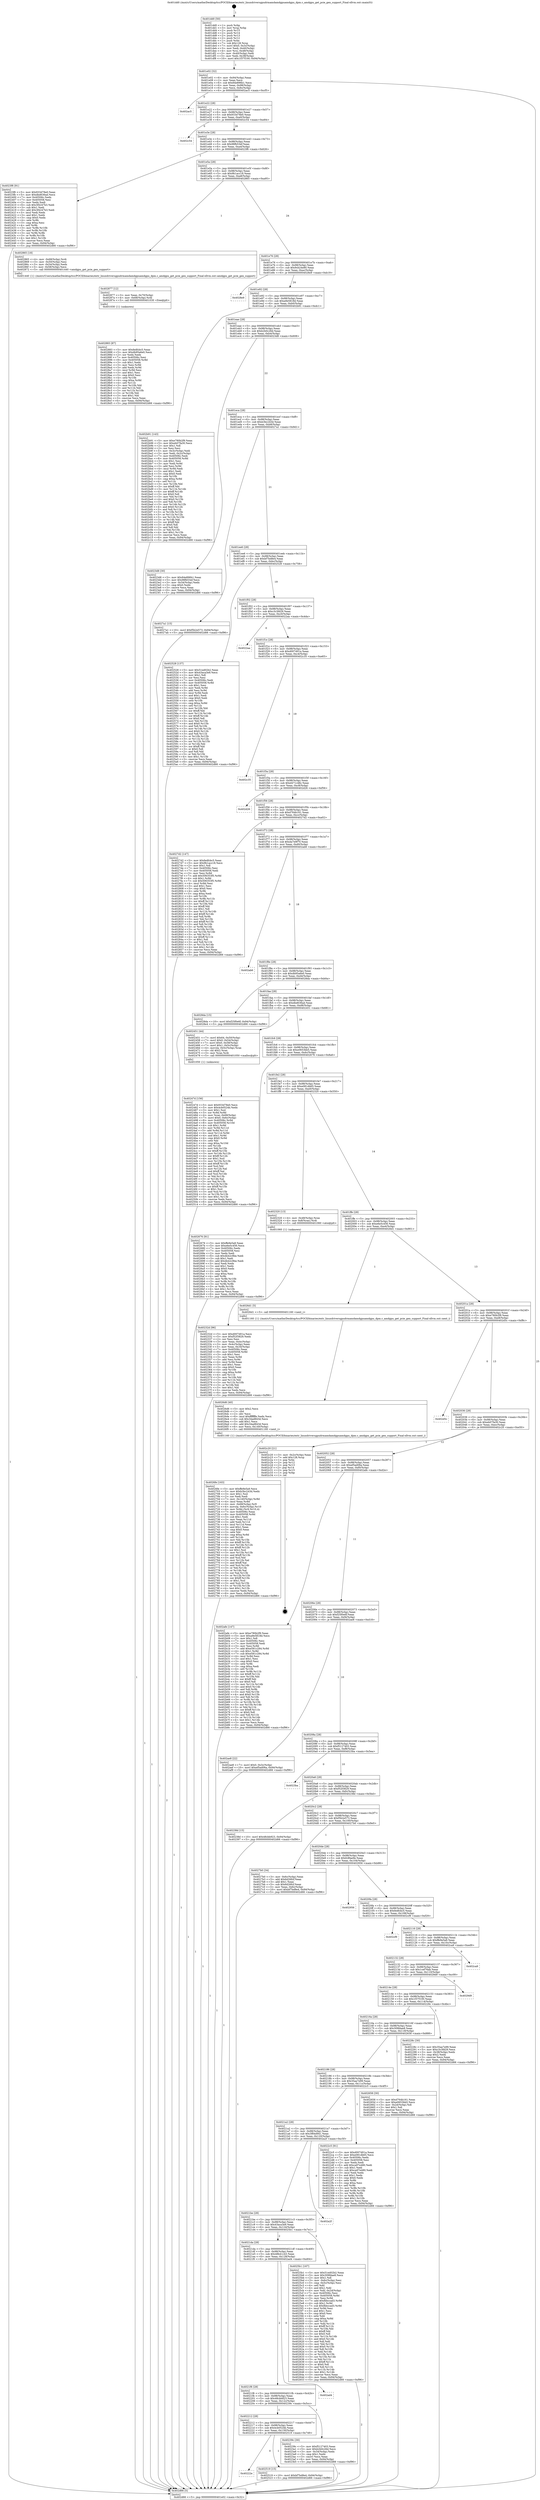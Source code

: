 digraph "0x401dd0" {
  label = "0x401dd0 (/mnt/c/Users/mathe/Desktop/tcc/POCII/binaries/extr_linuxdriversgpudrmamdamdgpuamdgpu_dpm.c_amdgpu_get_pcie_gen_support_Final-ollvm.out::main(0))"
  labelloc = "t"
  node[shape=record]

  Entry [label="",width=0.3,height=0.3,shape=circle,fillcolor=black,style=filled]
  "0x401e02" [label="{
     0x401e02 [32]\l
     | [instrs]\l
     &nbsp;&nbsp;0x401e02 \<+6\>: mov -0x94(%rbp),%eax\l
     &nbsp;&nbsp;0x401e08 \<+2\>: mov %eax,%ecx\l
     &nbsp;&nbsp;0x401e0a \<+6\>: sub $0x84e896b1,%ecx\l
     &nbsp;&nbsp;0x401e10 \<+6\>: mov %eax,-0x98(%rbp)\l
     &nbsp;&nbsp;0x401e16 \<+6\>: mov %ecx,-0x9c(%rbp)\l
     &nbsp;&nbsp;0x401e1c \<+6\>: je 0000000000402ac5 \<main+0xcf5\>\l
  }"]
  "0x402ac5" [label="{
     0x402ac5\l
  }", style=dashed]
  "0x401e22" [label="{
     0x401e22 [28]\l
     | [instrs]\l
     &nbsp;&nbsp;0x401e22 \<+5\>: jmp 0000000000401e27 \<main+0x57\>\l
     &nbsp;&nbsp;0x401e27 \<+6\>: mov -0x98(%rbp),%eax\l
     &nbsp;&nbsp;0x401e2d \<+5\>: sub $0x933d78e0,%eax\l
     &nbsp;&nbsp;0x401e32 \<+6\>: mov %eax,-0xa0(%rbp)\l
     &nbsp;&nbsp;0x401e38 \<+6\>: je 0000000000402c54 \<main+0xe84\>\l
  }"]
  Exit [label="",width=0.3,height=0.3,shape=circle,fillcolor=black,style=filled,peripheries=2]
  "0x402c54" [label="{
     0x402c54\l
  }", style=dashed]
  "0x401e3e" [label="{
     0x401e3e [28]\l
     | [instrs]\l
     &nbsp;&nbsp;0x401e3e \<+5\>: jmp 0000000000401e43 \<main+0x73\>\l
     &nbsp;&nbsp;0x401e43 \<+6\>: mov -0x98(%rbp),%eax\l
     &nbsp;&nbsp;0x401e49 \<+5\>: sub $0x98fb53ef,%eax\l
     &nbsp;&nbsp;0x401e4e \<+6\>: mov %eax,-0xa4(%rbp)\l
     &nbsp;&nbsp;0x401e54 \<+6\>: je 00000000004023f6 \<main+0x626\>\l
  }"]
  "0x402883" [label="{
     0x402883 [87]\l
     | [instrs]\l
     &nbsp;&nbsp;0x402883 \<+5\>: mov $0xfedfcbc5,%eax\l
     &nbsp;&nbsp;0x402888 \<+5\>: mov $0xdb95a6e0,%ecx\l
     &nbsp;&nbsp;0x40288d \<+2\>: xor %edx,%edx\l
     &nbsp;&nbsp;0x40288f \<+7\>: mov 0x40506c,%esi\l
     &nbsp;&nbsp;0x402896 \<+8\>: mov 0x405058,%r8d\l
     &nbsp;&nbsp;0x40289e \<+3\>: sub $0x1,%edx\l
     &nbsp;&nbsp;0x4028a1 \<+3\>: mov %esi,%r9d\l
     &nbsp;&nbsp;0x4028a4 \<+3\>: add %edx,%r9d\l
     &nbsp;&nbsp;0x4028a7 \<+4\>: imul %r9d,%esi\l
     &nbsp;&nbsp;0x4028ab \<+3\>: and $0x1,%esi\l
     &nbsp;&nbsp;0x4028ae \<+3\>: cmp $0x0,%esi\l
     &nbsp;&nbsp;0x4028b1 \<+4\>: sete %r10b\l
     &nbsp;&nbsp;0x4028b5 \<+4\>: cmp $0xa,%r8d\l
     &nbsp;&nbsp;0x4028b9 \<+4\>: setl %r11b\l
     &nbsp;&nbsp;0x4028bd \<+3\>: mov %r10b,%bl\l
     &nbsp;&nbsp;0x4028c0 \<+3\>: and %r11b,%bl\l
     &nbsp;&nbsp;0x4028c3 \<+3\>: xor %r11b,%r10b\l
     &nbsp;&nbsp;0x4028c6 \<+3\>: or %r10b,%bl\l
     &nbsp;&nbsp;0x4028c9 \<+3\>: test $0x1,%bl\l
     &nbsp;&nbsp;0x4028cc \<+3\>: cmovne %ecx,%eax\l
     &nbsp;&nbsp;0x4028cf \<+6\>: mov %eax,-0x94(%rbp)\l
     &nbsp;&nbsp;0x4028d5 \<+5\>: jmp 0000000000402d66 \<main+0xf96\>\l
  }"]
  "0x4023f6" [label="{
     0x4023f6 [91]\l
     | [instrs]\l
     &nbsp;&nbsp;0x4023f6 \<+5\>: mov $0x933d78e0,%eax\l
     &nbsp;&nbsp;0x4023fb \<+5\>: mov $0xdbd636ad,%ecx\l
     &nbsp;&nbsp;0x402400 \<+7\>: mov 0x40506c,%edx\l
     &nbsp;&nbsp;0x402407 \<+7\>: mov 0x405058,%esi\l
     &nbsp;&nbsp;0x40240e \<+2\>: mov %edx,%edi\l
     &nbsp;&nbsp;0x402410 \<+6\>: sub $0x3f4247b3,%edi\l
     &nbsp;&nbsp;0x402416 \<+3\>: sub $0x1,%edi\l
     &nbsp;&nbsp;0x402419 \<+6\>: add $0x3f4247b3,%edi\l
     &nbsp;&nbsp;0x40241f \<+3\>: imul %edi,%edx\l
     &nbsp;&nbsp;0x402422 \<+3\>: and $0x1,%edx\l
     &nbsp;&nbsp;0x402425 \<+3\>: cmp $0x0,%edx\l
     &nbsp;&nbsp;0x402428 \<+4\>: sete %r8b\l
     &nbsp;&nbsp;0x40242c \<+3\>: cmp $0xa,%esi\l
     &nbsp;&nbsp;0x40242f \<+4\>: setl %r9b\l
     &nbsp;&nbsp;0x402433 \<+3\>: mov %r8b,%r10b\l
     &nbsp;&nbsp;0x402436 \<+3\>: and %r9b,%r10b\l
     &nbsp;&nbsp;0x402439 \<+3\>: xor %r9b,%r8b\l
     &nbsp;&nbsp;0x40243c \<+3\>: or %r8b,%r10b\l
     &nbsp;&nbsp;0x40243f \<+4\>: test $0x1,%r10b\l
     &nbsp;&nbsp;0x402443 \<+3\>: cmovne %ecx,%eax\l
     &nbsp;&nbsp;0x402446 \<+6\>: mov %eax,-0x94(%rbp)\l
     &nbsp;&nbsp;0x40244c \<+5\>: jmp 0000000000402d66 \<main+0xf96\>\l
  }"]
  "0x401e5a" [label="{
     0x401e5a [28]\l
     | [instrs]\l
     &nbsp;&nbsp;0x401e5a \<+5\>: jmp 0000000000401e5f \<main+0x8f\>\l
     &nbsp;&nbsp;0x401e5f \<+6\>: mov -0x98(%rbp),%eax\l
     &nbsp;&nbsp;0x401e65 \<+5\>: sub $0x9b1acc18,%eax\l
     &nbsp;&nbsp;0x401e6a \<+6\>: mov %eax,-0xa8(%rbp)\l
     &nbsp;&nbsp;0x401e70 \<+6\>: je 0000000000402865 \<main+0xa95\>\l
  }"]
  "0x402877" [label="{
     0x402877 [12]\l
     | [instrs]\l
     &nbsp;&nbsp;0x402877 \<+3\>: mov %eax,-0x70(%rbp)\l
     &nbsp;&nbsp;0x40287a \<+4\>: mov -0x68(%rbp),%rdi\l
     &nbsp;&nbsp;0x40287e \<+5\>: call 0000000000401030 \<free@plt\>\l
     | [calls]\l
     &nbsp;&nbsp;0x401030 \{1\} (unknown)\l
  }"]
  "0x402865" [label="{
     0x402865 [18]\l
     | [instrs]\l
     &nbsp;&nbsp;0x402865 \<+4\>: mov -0x68(%rbp),%rdi\l
     &nbsp;&nbsp;0x402869 \<+3\>: mov -0x50(%rbp),%esi\l
     &nbsp;&nbsp;0x40286c \<+3\>: mov -0x54(%rbp),%edx\l
     &nbsp;&nbsp;0x40286f \<+3\>: mov -0x58(%rbp),%ecx\l
     &nbsp;&nbsp;0x402872 \<+5\>: call 0000000000401440 \<amdgpu_get_pcie_gen_support\>\l
     | [calls]\l
     &nbsp;&nbsp;0x401440 \{1\} (/mnt/c/Users/mathe/Desktop/tcc/POCII/binaries/extr_linuxdriversgpudrmamdamdgpuamdgpu_dpm.c_amdgpu_get_pcie_gen_support_Final-ollvm.out::amdgpu_get_pcie_gen_support)\l
  }"]
  "0x401e76" [label="{
     0x401e76 [28]\l
     | [instrs]\l
     &nbsp;&nbsp;0x401e76 \<+5\>: jmp 0000000000401e7b \<main+0xab\>\l
     &nbsp;&nbsp;0x401e7b \<+6\>: mov -0x98(%rbp),%eax\l
     &nbsp;&nbsp;0x401e81 \<+5\>: sub $0x9cb24e80,%eax\l
     &nbsp;&nbsp;0x401e86 \<+6\>: mov %eax,-0xac(%rbp)\l
     &nbsp;&nbsp;0x401e8c \<+6\>: je 00000000004028e9 \<main+0xb19\>\l
  }"]
  "0x4026fe" [label="{
     0x4026fe [163]\l
     | [instrs]\l
     &nbsp;&nbsp;0x4026fe \<+5\>: mov $0xffe9e5a9,%ecx\l
     &nbsp;&nbsp;0x402703 \<+5\>: mov $0xb3bc243d,%edx\l
     &nbsp;&nbsp;0x402708 \<+3\>: mov $0x1,%sil\l
     &nbsp;&nbsp;0x40270b \<+2\>: xor %edi,%edi\l
     &nbsp;&nbsp;0x40270d \<+7\>: mov -0x140(%rbp),%r8d\l
     &nbsp;&nbsp;0x402714 \<+4\>: imul %eax,%r8d\l
     &nbsp;&nbsp;0x402718 \<+4\>: mov -0x68(%rbp),%r9\l
     &nbsp;&nbsp;0x40271c \<+4\>: movslq -0x6c(%rbp),%r10\l
     &nbsp;&nbsp;0x402720 \<+4\>: mov %r8d,(%r9,%r10,4)\l
     &nbsp;&nbsp;0x402724 \<+7\>: mov 0x40506c,%eax\l
     &nbsp;&nbsp;0x40272b \<+8\>: mov 0x405058,%r8d\l
     &nbsp;&nbsp;0x402733 \<+3\>: sub $0x1,%edi\l
     &nbsp;&nbsp;0x402736 \<+3\>: mov %eax,%r11d\l
     &nbsp;&nbsp;0x402739 \<+3\>: add %edi,%r11d\l
     &nbsp;&nbsp;0x40273c \<+4\>: imul %r11d,%eax\l
     &nbsp;&nbsp;0x402740 \<+3\>: and $0x1,%eax\l
     &nbsp;&nbsp;0x402743 \<+3\>: cmp $0x0,%eax\l
     &nbsp;&nbsp;0x402746 \<+3\>: sete %bl\l
     &nbsp;&nbsp;0x402749 \<+4\>: cmp $0xa,%r8d\l
     &nbsp;&nbsp;0x40274d \<+4\>: setl %r14b\l
     &nbsp;&nbsp;0x402751 \<+3\>: mov %bl,%r15b\l
     &nbsp;&nbsp;0x402754 \<+4\>: xor $0xff,%r15b\l
     &nbsp;&nbsp;0x402758 \<+3\>: mov %r14b,%r12b\l
     &nbsp;&nbsp;0x40275b \<+4\>: xor $0xff,%r12b\l
     &nbsp;&nbsp;0x40275f \<+4\>: xor $0x1,%sil\l
     &nbsp;&nbsp;0x402763 \<+3\>: mov %r15b,%r13b\l
     &nbsp;&nbsp;0x402766 \<+4\>: and $0xff,%r13b\l
     &nbsp;&nbsp;0x40276a \<+3\>: and %sil,%bl\l
     &nbsp;&nbsp;0x40276d \<+3\>: mov %r12b,%al\l
     &nbsp;&nbsp;0x402770 \<+2\>: and $0xff,%al\l
     &nbsp;&nbsp;0x402772 \<+3\>: and %sil,%r14b\l
     &nbsp;&nbsp;0x402775 \<+3\>: or %bl,%r13b\l
     &nbsp;&nbsp;0x402778 \<+3\>: or %r14b,%al\l
     &nbsp;&nbsp;0x40277b \<+3\>: xor %al,%r13b\l
     &nbsp;&nbsp;0x40277e \<+3\>: or %r12b,%r15b\l
     &nbsp;&nbsp;0x402781 \<+4\>: xor $0xff,%r15b\l
     &nbsp;&nbsp;0x402785 \<+4\>: or $0x1,%sil\l
     &nbsp;&nbsp;0x402789 \<+3\>: and %sil,%r15b\l
     &nbsp;&nbsp;0x40278c \<+3\>: or %r15b,%r13b\l
     &nbsp;&nbsp;0x40278f \<+4\>: test $0x1,%r13b\l
     &nbsp;&nbsp;0x402793 \<+3\>: cmovne %edx,%ecx\l
     &nbsp;&nbsp;0x402796 \<+6\>: mov %ecx,-0x94(%rbp)\l
     &nbsp;&nbsp;0x40279c \<+5\>: jmp 0000000000402d66 \<main+0xf96\>\l
  }"]
  "0x4028e9" [label="{
     0x4028e9\l
  }", style=dashed]
  "0x401e92" [label="{
     0x401e92 [28]\l
     | [instrs]\l
     &nbsp;&nbsp;0x401e92 \<+5\>: jmp 0000000000401e97 \<main+0xc7\>\l
     &nbsp;&nbsp;0x401e97 \<+6\>: mov -0x98(%rbp),%eax\l
     &nbsp;&nbsp;0x401e9d \<+5\>: sub $0xa9e5818d,%eax\l
     &nbsp;&nbsp;0x401ea2 \<+6\>: mov %eax,-0xb0(%rbp)\l
     &nbsp;&nbsp;0x401ea8 \<+6\>: je 0000000000402b91 \<main+0xdc1\>\l
  }"]
  "0x4026d6" [label="{
     0x4026d6 [40]\l
     | [instrs]\l
     &nbsp;&nbsp;0x4026d6 \<+5\>: mov $0x2,%ecx\l
     &nbsp;&nbsp;0x4026db \<+1\>: cltd\l
     &nbsp;&nbsp;0x4026dc \<+2\>: idiv %ecx\l
     &nbsp;&nbsp;0x4026de \<+6\>: imul $0xfffffffe,%edx,%ecx\l
     &nbsp;&nbsp;0x4026e4 \<+6\>: sub $0x34ad843d,%ecx\l
     &nbsp;&nbsp;0x4026ea \<+3\>: add $0x1,%ecx\l
     &nbsp;&nbsp;0x4026ed \<+6\>: add $0x34ad843d,%ecx\l
     &nbsp;&nbsp;0x4026f3 \<+6\>: mov %ecx,-0x140(%rbp)\l
     &nbsp;&nbsp;0x4026f9 \<+5\>: call 0000000000401160 \<next_i\>\l
     | [calls]\l
     &nbsp;&nbsp;0x401160 \{1\} (/mnt/c/Users/mathe/Desktop/tcc/POCII/binaries/extr_linuxdriversgpudrmamdamdgpuamdgpu_dpm.c_amdgpu_get_pcie_gen_support_Final-ollvm.out::next_i)\l
  }"]
  "0x402b91" [label="{
     0x402b91 [143]\l
     | [instrs]\l
     &nbsp;&nbsp;0x402b91 \<+5\>: mov $0xe780b2f9,%eax\l
     &nbsp;&nbsp;0x402b96 \<+5\>: mov $0xeb07fa30,%ecx\l
     &nbsp;&nbsp;0x402b9b \<+2\>: mov $0x1,%dl\l
     &nbsp;&nbsp;0x402b9d \<+2\>: xor %esi,%esi\l
     &nbsp;&nbsp;0x402b9f \<+3\>: mov -0x3c(%rbp),%edi\l
     &nbsp;&nbsp;0x402ba2 \<+3\>: mov %edi,-0x2c(%rbp)\l
     &nbsp;&nbsp;0x402ba5 \<+7\>: mov 0x40506c,%edi\l
     &nbsp;&nbsp;0x402bac \<+8\>: mov 0x405058,%r8d\l
     &nbsp;&nbsp;0x402bb4 \<+3\>: sub $0x1,%esi\l
     &nbsp;&nbsp;0x402bb7 \<+3\>: mov %edi,%r9d\l
     &nbsp;&nbsp;0x402bba \<+3\>: add %esi,%r9d\l
     &nbsp;&nbsp;0x402bbd \<+4\>: imul %r9d,%edi\l
     &nbsp;&nbsp;0x402bc1 \<+3\>: and $0x1,%edi\l
     &nbsp;&nbsp;0x402bc4 \<+3\>: cmp $0x0,%edi\l
     &nbsp;&nbsp;0x402bc7 \<+4\>: sete %r10b\l
     &nbsp;&nbsp;0x402bcb \<+4\>: cmp $0xa,%r8d\l
     &nbsp;&nbsp;0x402bcf \<+4\>: setl %r11b\l
     &nbsp;&nbsp;0x402bd3 \<+3\>: mov %r10b,%bl\l
     &nbsp;&nbsp;0x402bd6 \<+3\>: xor $0xff,%bl\l
     &nbsp;&nbsp;0x402bd9 \<+3\>: mov %r11b,%r14b\l
     &nbsp;&nbsp;0x402bdc \<+4\>: xor $0xff,%r14b\l
     &nbsp;&nbsp;0x402be0 \<+3\>: xor $0x0,%dl\l
     &nbsp;&nbsp;0x402be3 \<+3\>: mov %bl,%r15b\l
     &nbsp;&nbsp;0x402be6 \<+4\>: and $0x0,%r15b\l
     &nbsp;&nbsp;0x402bea \<+3\>: and %dl,%r10b\l
     &nbsp;&nbsp;0x402bed \<+3\>: mov %r14b,%r12b\l
     &nbsp;&nbsp;0x402bf0 \<+4\>: and $0x0,%r12b\l
     &nbsp;&nbsp;0x402bf4 \<+3\>: and %dl,%r11b\l
     &nbsp;&nbsp;0x402bf7 \<+3\>: or %r10b,%r15b\l
     &nbsp;&nbsp;0x402bfa \<+3\>: or %r11b,%r12b\l
     &nbsp;&nbsp;0x402bfd \<+3\>: xor %r12b,%r15b\l
     &nbsp;&nbsp;0x402c00 \<+3\>: or %r14b,%bl\l
     &nbsp;&nbsp;0x402c03 \<+3\>: xor $0xff,%bl\l
     &nbsp;&nbsp;0x402c06 \<+3\>: or $0x0,%dl\l
     &nbsp;&nbsp;0x402c09 \<+2\>: and %dl,%bl\l
     &nbsp;&nbsp;0x402c0b \<+3\>: or %bl,%r15b\l
     &nbsp;&nbsp;0x402c0e \<+4\>: test $0x1,%r15b\l
     &nbsp;&nbsp;0x402c12 \<+3\>: cmovne %ecx,%eax\l
     &nbsp;&nbsp;0x402c15 \<+6\>: mov %eax,-0x94(%rbp)\l
     &nbsp;&nbsp;0x402c1b \<+5\>: jmp 0000000000402d66 \<main+0xf96\>\l
  }"]
  "0x401eae" [label="{
     0x401eae [28]\l
     | [instrs]\l
     &nbsp;&nbsp;0x401eae \<+5\>: jmp 0000000000401eb3 \<main+0xe3\>\l
     &nbsp;&nbsp;0x401eb3 \<+6\>: mov -0x98(%rbp),%eax\l
     &nbsp;&nbsp;0x401eb9 \<+5\>: sub $0xb2b0c26d,%eax\l
     &nbsp;&nbsp;0x401ebe \<+6\>: mov %eax,-0xb4(%rbp)\l
     &nbsp;&nbsp;0x401ec4 \<+6\>: je 00000000004023d8 \<main+0x608\>\l
  }"]
  "0x40222e" [label="{
     0x40222e\l
  }", style=dashed]
  "0x4023d8" [label="{
     0x4023d8 [30]\l
     | [instrs]\l
     &nbsp;&nbsp;0x4023d8 \<+5\>: mov $0x84e896b1,%eax\l
     &nbsp;&nbsp;0x4023dd \<+5\>: mov $0x98fb53ef,%ecx\l
     &nbsp;&nbsp;0x4023e2 \<+3\>: mov -0x34(%rbp),%edx\l
     &nbsp;&nbsp;0x4023e5 \<+3\>: cmp $0x0,%edx\l
     &nbsp;&nbsp;0x4023e8 \<+3\>: cmove %ecx,%eax\l
     &nbsp;&nbsp;0x4023eb \<+6\>: mov %eax,-0x94(%rbp)\l
     &nbsp;&nbsp;0x4023f1 \<+5\>: jmp 0000000000402d66 \<main+0xf96\>\l
  }"]
  "0x401eca" [label="{
     0x401eca [28]\l
     | [instrs]\l
     &nbsp;&nbsp;0x401eca \<+5\>: jmp 0000000000401ecf \<main+0xff\>\l
     &nbsp;&nbsp;0x401ecf \<+6\>: mov -0x98(%rbp),%eax\l
     &nbsp;&nbsp;0x401ed5 \<+5\>: sub $0xb3bc243d,%eax\l
     &nbsp;&nbsp;0x401eda \<+6\>: mov %eax,-0xb8(%rbp)\l
     &nbsp;&nbsp;0x401ee0 \<+6\>: je 00000000004027a1 \<main+0x9d1\>\l
  }"]
  "0x402519" [label="{
     0x402519 [15]\l
     | [instrs]\l
     &nbsp;&nbsp;0x402519 \<+10\>: movl $0xbf7bd8e4,-0x94(%rbp)\l
     &nbsp;&nbsp;0x402523 \<+5\>: jmp 0000000000402d66 \<main+0xf96\>\l
  }"]
  "0x4027a1" [label="{
     0x4027a1 [15]\l
     | [instrs]\l
     &nbsp;&nbsp;0x4027a1 \<+10\>: movl $0xf5b2e573,-0x94(%rbp)\l
     &nbsp;&nbsp;0x4027ab \<+5\>: jmp 0000000000402d66 \<main+0xf96\>\l
  }"]
  "0x401ee6" [label="{
     0x401ee6 [28]\l
     | [instrs]\l
     &nbsp;&nbsp;0x401ee6 \<+5\>: jmp 0000000000401eeb \<main+0x11b\>\l
     &nbsp;&nbsp;0x401eeb \<+6\>: mov -0x98(%rbp),%eax\l
     &nbsp;&nbsp;0x401ef1 \<+5\>: sub $0xbf7bd8e4,%eax\l
     &nbsp;&nbsp;0x401ef6 \<+6\>: mov %eax,-0xbc(%rbp)\l
     &nbsp;&nbsp;0x401efc \<+6\>: je 0000000000402528 \<main+0x758\>\l
  }"]
  "0x40247d" [label="{
     0x40247d [156]\l
     | [instrs]\l
     &nbsp;&nbsp;0x40247d \<+5\>: mov $0x933d78e0,%ecx\l
     &nbsp;&nbsp;0x402482 \<+5\>: mov $0x4cb0524b,%edx\l
     &nbsp;&nbsp;0x402487 \<+3\>: mov $0x1,%sil\l
     &nbsp;&nbsp;0x40248a \<+3\>: xor %r8d,%r8d\l
     &nbsp;&nbsp;0x40248d \<+4\>: mov %rax,-0x68(%rbp)\l
     &nbsp;&nbsp;0x402491 \<+7\>: movl $0x0,-0x6c(%rbp)\l
     &nbsp;&nbsp;0x402498 \<+8\>: mov 0x40506c,%r9d\l
     &nbsp;&nbsp;0x4024a0 \<+8\>: mov 0x405058,%r10d\l
     &nbsp;&nbsp;0x4024a8 \<+4\>: sub $0x1,%r8d\l
     &nbsp;&nbsp;0x4024ac \<+3\>: mov %r9d,%r11d\l
     &nbsp;&nbsp;0x4024af \<+3\>: add %r8d,%r11d\l
     &nbsp;&nbsp;0x4024b2 \<+4\>: imul %r11d,%r9d\l
     &nbsp;&nbsp;0x4024b6 \<+4\>: and $0x1,%r9d\l
     &nbsp;&nbsp;0x4024ba \<+4\>: cmp $0x0,%r9d\l
     &nbsp;&nbsp;0x4024be \<+3\>: sete %bl\l
     &nbsp;&nbsp;0x4024c1 \<+4\>: cmp $0xa,%r10d\l
     &nbsp;&nbsp;0x4024c5 \<+4\>: setl %r14b\l
     &nbsp;&nbsp;0x4024c9 \<+3\>: mov %bl,%r15b\l
     &nbsp;&nbsp;0x4024cc \<+4\>: xor $0xff,%r15b\l
     &nbsp;&nbsp;0x4024d0 \<+3\>: mov %r14b,%r12b\l
     &nbsp;&nbsp;0x4024d3 \<+4\>: xor $0xff,%r12b\l
     &nbsp;&nbsp;0x4024d7 \<+4\>: xor $0x1,%sil\l
     &nbsp;&nbsp;0x4024db \<+3\>: mov %r15b,%r13b\l
     &nbsp;&nbsp;0x4024de \<+4\>: and $0xff,%r13b\l
     &nbsp;&nbsp;0x4024e2 \<+3\>: and %sil,%bl\l
     &nbsp;&nbsp;0x4024e5 \<+3\>: mov %r12b,%al\l
     &nbsp;&nbsp;0x4024e8 \<+2\>: and $0xff,%al\l
     &nbsp;&nbsp;0x4024ea \<+3\>: and %sil,%r14b\l
     &nbsp;&nbsp;0x4024ed \<+3\>: or %bl,%r13b\l
     &nbsp;&nbsp;0x4024f0 \<+3\>: or %r14b,%al\l
     &nbsp;&nbsp;0x4024f3 \<+3\>: xor %al,%r13b\l
     &nbsp;&nbsp;0x4024f6 \<+3\>: or %r12b,%r15b\l
     &nbsp;&nbsp;0x4024f9 \<+4\>: xor $0xff,%r15b\l
     &nbsp;&nbsp;0x4024fd \<+4\>: or $0x1,%sil\l
     &nbsp;&nbsp;0x402501 \<+3\>: and %sil,%r15b\l
     &nbsp;&nbsp;0x402504 \<+3\>: or %r15b,%r13b\l
     &nbsp;&nbsp;0x402507 \<+4\>: test $0x1,%r13b\l
     &nbsp;&nbsp;0x40250b \<+3\>: cmovne %edx,%ecx\l
     &nbsp;&nbsp;0x40250e \<+6\>: mov %ecx,-0x94(%rbp)\l
     &nbsp;&nbsp;0x402514 \<+5\>: jmp 0000000000402d66 \<main+0xf96\>\l
  }"]
  "0x402528" [label="{
     0x402528 [137]\l
     | [instrs]\l
     &nbsp;&nbsp;0x402528 \<+5\>: mov $0x51ed02b2,%eax\l
     &nbsp;&nbsp;0x40252d \<+5\>: mov $0x43aca3e9,%ecx\l
     &nbsp;&nbsp;0x402532 \<+2\>: mov $0x1,%dl\l
     &nbsp;&nbsp;0x402534 \<+2\>: xor %esi,%esi\l
     &nbsp;&nbsp;0x402536 \<+7\>: mov 0x40506c,%edi\l
     &nbsp;&nbsp;0x40253d \<+8\>: mov 0x405058,%r8d\l
     &nbsp;&nbsp;0x402545 \<+3\>: sub $0x1,%esi\l
     &nbsp;&nbsp;0x402548 \<+3\>: mov %edi,%r9d\l
     &nbsp;&nbsp;0x40254b \<+3\>: add %esi,%r9d\l
     &nbsp;&nbsp;0x40254e \<+4\>: imul %r9d,%edi\l
     &nbsp;&nbsp;0x402552 \<+3\>: and $0x1,%edi\l
     &nbsp;&nbsp;0x402555 \<+3\>: cmp $0x0,%edi\l
     &nbsp;&nbsp;0x402558 \<+4\>: sete %r10b\l
     &nbsp;&nbsp;0x40255c \<+4\>: cmp $0xa,%r8d\l
     &nbsp;&nbsp;0x402560 \<+4\>: setl %r11b\l
     &nbsp;&nbsp;0x402564 \<+3\>: mov %r10b,%bl\l
     &nbsp;&nbsp;0x402567 \<+3\>: xor $0xff,%bl\l
     &nbsp;&nbsp;0x40256a \<+3\>: mov %r11b,%r14b\l
     &nbsp;&nbsp;0x40256d \<+4\>: xor $0xff,%r14b\l
     &nbsp;&nbsp;0x402571 \<+3\>: xor $0x0,%dl\l
     &nbsp;&nbsp;0x402574 \<+3\>: mov %bl,%r15b\l
     &nbsp;&nbsp;0x402577 \<+4\>: and $0x0,%r15b\l
     &nbsp;&nbsp;0x40257b \<+3\>: and %dl,%r10b\l
     &nbsp;&nbsp;0x40257e \<+3\>: mov %r14b,%r12b\l
     &nbsp;&nbsp;0x402581 \<+4\>: and $0x0,%r12b\l
     &nbsp;&nbsp;0x402585 \<+3\>: and %dl,%r11b\l
     &nbsp;&nbsp;0x402588 \<+3\>: or %r10b,%r15b\l
     &nbsp;&nbsp;0x40258b \<+3\>: or %r11b,%r12b\l
     &nbsp;&nbsp;0x40258e \<+3\>: xor %r12b,%r15b\l
     &nbsp;&nbsp;0x402591 \<+3\>: or %r14b,%bl\l
     &nbsp;&nbsp;0x402594 \<+3\>: xor $0xff,%bl\l
     &nbsp;&nbsp;0x402597 \<+3\>: or $0x0,%dl\l
     &nbsp;&nbsp;0x40259a \<+2\>: and %dl,%bl\l
     &nbsp;&nbsp;0x40259c \<+3\>: or %bl,%r15b\l
     &nbsp;&nbsp;0x40259f \<+4\>: test $0x1,%r15b\l
     &nbsp;&nbsp;0x4025a3 \<+3\>: cmovne %ecx,%eax\l
     &nbsp;&nbsp;0x4025a6 \<+6\>: mov %eax,-0x94(%rbp)\l
     &nbsp;&nbsp;0x4025ac \<+5\>: jmp 0000000000402d66 \<main+0xf96\>\l
  }"]
  "0x401f02" [label="{
     0x401f02 [28]\l
     | [instrs]\l
     &nbsp;&nbsp;0x401f02 \<+5\>: jmp 0000000000401f07 \<main+0x137\>\l
     &nbsp;&nbsp;0x401f07 \<+6\>: mov -0x98(%rbp),%eax\l
     &nbsp;&nbsp;0x401f0d \<+5\>: sub $0xc3c3fd29,%eax\l
     &nbsp;&nbsp;0x401f12 \<+6\>: mov %eax,-0xc0(%rbp)\l
     &nbsp;&nbsp;0x401f18 \<+6\>: je 00000000004022aa \<main+0x4da\>\l
  }"]
  "0x402212" [label="{
     0x402212 [28]\l
     | [instrs]\l
     &nbsp;&nbsp;0x402212 \<+5\>: jmp 0000000000402217 \<main+0x447\>\l
     &nbsp;&nbsp;0x402217 \<+6\>: mov -0x98(%rbp),%eax\l
     &nbsp;&nbsp;0x40221d \<+5\>: sub $0x4cb0524b,%eax\l
     &nbsp;&nbsp;0x402222 \<+6\>: mov %eax,-0x130(%rbp)\l
     &nbsp;&nbsp;0x402228 \<+6\>: je 0000000000402519 \<main+0x749\>\l
  }"]
  "0x4022aa" [label="{
     0x4022aa\l
  }", style=dashed]
  "0x401f1e" [label="{
     0x401f1e [28]\l
     | [instrs]\l
     &nbsp;&nbsp;0x401f1e \<+5\>: jmp 0000000000401f23 \<main+0x153\>\l
     &nbsp;&nbsp;0x401f23 \<+6\>: mov -0x98(%rbp),%eax\l
     &nbsp;&nbsp;0x401f29 \<+5\>: sub $0xd007d01a,%eax\l
     &nbsp;&nbsp;0x401f2e \<+6\>: mov %eax,-0xc4(%rbp)\l
     &nbsp;&nbsp;0x401f34 \<+6\>: je 0000000000402c35 \<main+0xe65\>\l
  }"]
  "0x40239c" [label="{
     0x40239c [30]\l
     | [instrs]\l
     &nbsp;&nbsp;0x40239c \<+5\>: mov $0xf5127403,%eax\l
     &nbsp;&nbsp;0x4023a1 \<+5\>: mov $0xb2b0c26d,%ecx\l
     &nbsp;&nbsp;0x4023a6 \<+3\>: mov -0x34(%rbp),%edx\l
     &nbsp;&nbsp;0x4023a9 \<+3\>: cmp $0x1,%edx\l
     &nbsp;&nbsp;0x4023ac \<+3\>: cmovl %ecx,%eax\l
     &nbsp;&nbsp;0x4023af \<+6\>: mov %eax,-0x94(%rbp)\l
     &nbsp;&nbsp;0x4023b5 \<+5\>: jmp 0000000000402d66 \<main+0xf96\>\l
  }"]
  "0x402c35" [label="{
     0x402c35\l
  }", style=dashed]
  "0x401f3a" [label="{
     0x401f3a [28]\l
     | [instrs]\l
     &nbsp;&nbsp;0x401f3a \<+5\>: jmp 0000000000401f3f \<main+0x16f\>\l
     &nbsp;&nbsp;0x401f3f \<+6\>: mov -0x98(%rbp),%eax\l
     &nbsp;&nbsp;0x401f45 \<+5\>: sub $0xd471c48c,%eax\l
     &nbsp;&nbsp;0x401f4a \<+6\>: mov %eax,-0xc8(%rbp)\l
     &nbsp;&nbsp;0x401f50 \<+6\>: je 0000000000402d26 \<main+0xf56\>\l
  }"]
  "0x4021f6" [label="{
     0x4021f6 [28]\l
     | [instrs]\l
     &nbsp;&nbsp;0x4021f6 \<+5\>: jmp 00000000004021fb \<main+0x42b\>\l
     &nbsp;&nbsp;0x4021fb \<+6\>: mov -0x98(%rbp),%eax\l
     &nbsp;&nbsp;0x402201 \<+5\>: sub $0x48cbb923,%eax\l
     &nbsp;&nbsp;0x402206 \<+6\>: mov %eax,-0x12c(%rbp)\l
     &nbsp;&nbsp;0x40220c \<+6\>: je 000000000040239c \<main+0x5cc\>\l
  }"]
  "0x402d26" [label="{
     0x402d26\l
  }", style=dashed]
  "0x401f56" [label="{
     0x401f56 [28]\l
     | [instrs]\l
     &nbsp;&nbsp;0x401f56 \<+5\>: jmp 0000000000401f5b \<main+0x18b\>\l
     &nbsp;&nbsp;0x401f5b \<+6\>: mov -0x98(%rbp),%eax\l
     &nbsp;&nbsp;0x401f61 \<+5\>: sub $0xd764b161,%eax\l
     &nbsp;&nbsp;0x401f66 \<+6\>: mov %eax,-0xcc(%rbp)\l
     &nbsp;&nbsp;0x401f6c \<+6\>: je 00000000004027d2 \<main+0xa02\>\l
  }"]
  "0x402ad4" [label="{
     0x402ad4\l
  }", style=dashed]
  "0x4027d2" [label="{
     0x4027d2 [147]\l
     | [instrs]\l
     &nbsp;&nbsp;0x4027d2 \<+5\>: mov $0xfedfcbc5,%eax\l
     &nbsp;&nbsp;0x4027d7 \<+5\>: mov $0x9b1acc18,%ecx\l
     &nbsp;&nbsp;0x4027dc \<+2\>: mov $0x1,%dl\l
     &nbsp;&nbsp;0x4027de \<+7\>: mov 0x40506c,%esi\l
     &nbsp;&nbsp;0x4027e5 \<+7\>: mov 0x405058,%edi\l
     &nbsp;&nbsp;0x4027ec \<+3\>: mov %esi,%r8d\l
     &nbsp;&nbsp;0x4027ef \<+7\>: add $0x506353f5,%r8d\l
     &nbsp;&nbsp;0x4027f6 \<+4\>: sub $0x1,%r8d\l
     &nbsp;&nbsp;0x4027fa \<+7\>: sub $0x506353f5,%r8d\l
     &nbsp;&nbsp;0x402801 \<+4\>: imul %r8d,%esi\l
     &nbsp;&nbsp;0x402805 \<+3\>: and $0x1,%esi\l
     &nbsp;&nbsp;0x402808 \<+3\>: cmp $0x0,%esi\l
     &nbsp;&nbsp;0x40280b \<+4\>: sete %r9b\l
     &nbsp;&nbsp;0x40280f \<+3\>: cmp $0xa,%edi\l
     &nbsp;&nbsp;0x402812 \<+4\>: setl %r10b\l
     &nbsp;&nbsp;0x402816 \<+3\>: mov %r9b,%r11b\l
     &nbsp;&nbsp;0x402819 \<+4\>: xor $0xff,%r11b\l
     &nbsp;&nbsp;0x40281d \<+3\>: mov %r10b,%bl\l
     &nbsp;&nbsp;0x402820 \<+3\>: xor $0xff,%bl\l
     &nbsp;&nbsp;0x402823 \<+3\>: xor $0x1,%dl\l
     &nbsp;&nbsp;0x402826 \<+3\>: mov %r11b,%r14b\l
     &nbsp;&nbsp;0x402829 \<+4\>: and $0xff,%r14b\l
     &nbsp;&nbsp;0x40282d \<+3\>: and %dl,%r9b\l
     &nbsp;&nbsp;0x402830 \<+3\>: mov %bl,%r15b\l
     &nbsp;&nbsp;0x402833 \<+4\>: and $0xff,%r15b\l
     &nbsp;&nbsp;0x402837 \<+3\>: and %dl,%r10b\l
     &nbsp;&nbsp;0x40283a \<+3\>: or %r9b,%r14b\l
     &nbsp;&nbsp;0x40283d \<+3\>: or %r10b,%r15b\l
     &nbsp;&nbsp;0x402840 \<+3\>: xor %r15b,%r14b\l
     &nbsp;&nbsp;0x402843 \<+3\>: or %bl,%r11b\l
     &nbsp;&nbsp;0x402846 \<+4\>: xor $0xff,%r11b\l
     &nbsp;&nbsp;0x40284a \<+3\>: or $0x1,%dl\l
     &nbsp;&nbsp;0x40284d \<+3\>: and %dl,%r11b\l
     &nbsp;&nbsp;0x402850 \<+3\>: or %r11b,%r14b\l
     &nbsp;&nbsp;0x402853 \<+4\>: test $0x1,%r14b\l
     &nbsp;&nbsp;0x402857 \<+3\>: cmovne %ecx,%eax\l
     &nbsp;&nbsp;0x40285a \<+6\>: mov %eax,-0x94(%rbp)\l
     &nbsp;&nbsp;0x402860 \<+5\>: jmp 0000000000402d66 \<main+0xf96\>\l
  }"]
  "0x401f72" [label="{
     0x401f72 [28]\l
     | [instrs]\l
     &nbsp;&nbsp;0x401f72 \<+5\>: jmp 0000000000401f77 \<main+0x1a7\>\l
     &nbsp;&nbsp;0x401f77 \<+6\>: mov -0x98(%rbp),%eax\l
     &nbsp;&nbsp;0x401f7d \<+5\>: sub $0xda7e9f70,%eax\l
     &nbsp;&nbsp;0x401f82 \<+6\>: mov %eax,-0xd0(%rbp)\l
     &nbsp;&nbsp;0x401f88 \<+6\>: je 0000000000402ab6 \<main+0xce6\>\l
  }"]
  "0x4021da" [label="{
     0x4021da [28]\l
     | [instrs]\l
     &nbsp;&nbsp;0x4021da \<+5\>: jmp 00000000004021df \<main+0x40f\>\l
     &nbsp;&nbsp;0x4021df \<+6\>: mov -0x98(%rbp),%eax\l
     &nbsp;&nbsp;0x4021e5 \<+5\>: sub $0x48b41c43,%eax\l
     &nbsp;&nbsp;0x4021ea \<+6\>: mov %eax,-0x128(%rbp)\l
     &nbsp;&nbsp;0x4021f0 \<+6\>: je 0000000000402ad4 \<main+0xd04\>\l
  }"]
  "0x402ab6" [label="{
     0x402ab6\l
  }", style=dashed]
  "0x401f8e" [label="{
     0x401f8e [28]\l
     | [instrs]\l
     &nbsp;&nbsp;0x401f8e \<+5\>: jmp 0000000000401f93 \<main+0x1c3\>\l
     &nbsp;&nbsp;0x401f93 \<+6\>: mov -0x98(%rbp),%eax\l
     &nbsp;&nbsp;0x401f99 \<+5\>: sub $0xdb95a6e0,%eax\l
     &nbsp;&nbsp;0x401f9e \<+6\>: mov %eax,-0xd4(%rbp)\l
     &nbsp;&nbsp;0x401fa4 \<+6\>: je 00000000004028da \<main+0xb0a\>\l
  }"]
  "0x4025b1" [label="{
     0x4025b1 [167]\l
     | [instrs]\l
     &nbsp;&nbsp;0x4025b1 \<+5\>: mov $0x51ed02b2,%eax\l
     &nbsp;&nbsp;0x4025b6 \<+5\>: mov $0x309fdae8,%ecx\l
     &nbsp;&nbsp;0x4025bb \<+2\>: mov $0x1,%dl\l
     &nbsp;&nbsp;0x4025bd \<+3\>: mov -0x6c(%rbp),%esi\l
     &nbsp;&nbsp;0x4025c0 \<+3\>: cmp -0x5c(%rbp),%esi\l
     &nbsp;&nbsp;0x4025c3 \<+4\>: setl %dil\l
     &nbsp;&nbsp;0x4025c7 \<+4\>: and $0x1,%dil\l
     &nbsp;&nbsp;0x4025cb \<+4\>: mov %dil,-0x2d(%rbp)\l
     &nbsp;&nbsp;0x4025cf \<+7\>: mov 0x40506c,%esi\l
     &nbsp;&nbsp;0x4025d6 \<+8\>: mov 0x405058,%r8d\l
     &nbsp;&nbsp;0x4025de \<+3\>: mov %esi,%r9d\l
     &nbsp;&nbsp;0x4025e1 \<+7\>: add $0xfbbccad3,%r9d\l
     &nbsp;&nbsp;0x4025e8 \<+4\>: sub $0x1,%r9d\l
     &nbsp;&nbsp;0x4025ec \<+7\>: sub $0xfbbccad3,%r9d\l
     &nbsp;&nbsp;0x4025f3 \<+4\>: imul %r9d,%esi\l
     &nbsp;&nbsp;0x4025f7 \<+3\>: and $0x1,%esi\l
     &nbsp;&nbsp;0x4025fa \<+3\>: cmp $0x0,%esi\l
     &nbsp;&nbsp;0x4025fd \<+4\>: sete %dil\l
     &nbsp;&nbsp;0x402601 \<+4\>: cmp $0xa,%r8d\l
     &nbsp;&nbsp;0x402605 \<+4\>: setl %r10b\l
     &nbsp;&nbsp;0x402609 \<+3\>: mov %dil,%r11b\l
     &nbsp;&nbsp;0x40260c \<+4\>: xor $0xff,%r11b\l
     &nbsp;&nbsp;0x402610 \<+3\>: mov %r10b,%bl\l
     &nbsp;&nbsp;0x402613 \<+3\>: xor $0xff,%bl\l
     &nbsp;&nbsp;0x402616 \<+3\>: xor $0x0,%dl\l
     &nbsp;&nbsp;0x402619 \<+3\>: mov %r11b,%r14b\l
     &nbsp;&nbsp;0x40261c \<+4\>: and $0x0,%r14b\l
     &nbsp;&nbsp;0x402620 \<+3\>: and %dl,%dil\l
     &nbsp;&nbsp;0x402623 \<+3\>: mov %bl,%r15b\l
     &nbsp;&nbsp;0x402626 \<+4\>: and $0x0,%r15b\l
     &nbsp;&nbsp;0x40262a \<+3\>: and %dl,%r10b\l
     &nbsp;&nbsp;0x40262d \<+3\>: or %dil,%r14b\l
     &nbsp;&nbsp;0x402630 \<+3\>: or %r10b,%r15b\l
     &nbsp;&nbsp;0x402633 \<+3\>: xor %r15b,%r14b\l
     &nbsp;&nbsp;0x402636 \<+3\>: or %bl,%r11b\l
     &nbsp;&nbsp;0x402639 \<+4\>: xor $0xff,%r11b\l
     &nbsp;&nbsp;0x40263d \<+3\>: or $0x0,%dl\l
     &nbsp;&nbsp;0x402640 \<+3\>: and %dl,%r11b\l
     &nbsp;&nbsp;0x402643 \<+3\>: or %r11b,%r14b\l
     &nbsp;&nbsp;0x402646 \<+4\>: test $0x1,%r14b\l
     &nbsp;&nbsp;0x40264a \<+3\>: cmovne %ecx,%eax\l
     &nbsp;&nbsp;0x40264d \<+6\>: mov %eax,-0x94(%rbp)\l
     &nbsp;&nbsp;0x402653 \<+5\>: jmp 0000000000402d66 \<main+0xf96\>\l
  }"]
  "0x4028da" [label="{
     0x4028da [15]\l
     | [instrs]\l
     &nbsp;&nbsp;0x4028da \<+10\>: movl $0xf25f0e6f,-0x94(%rbp)\l
     &nbsp;&nbsp;0x4028e4 \<+5\>: jmp 0000000000402d66 \<main+0xf96\>\l
  }"]
  "0x401faa" [label="{
     0x401faa [28]\l
     | [instrs]\l
     &nbsp;&nbsp;0x401faa \<+5\>: jmp 0000000000401faf \<main+0x1df\>\l
     &nbsp;&nbsp;0x401faf \<+6\>: mov -0x98(%rbp),%eax\l
     &nbsp;&nbsp;0x401fb5 \<+5\>: sub $0xdbd636ad,%eax\l
     &nbsp;&nbsp;0x401fba \<+6\>: mov %eax,-0xd8(%rbp)\l
     &nbsp;&nbsp;0x401fc0 \<+6\>: je 0000000000402451 \<main+0x681\>\l
  }"]
  "0x4021be" [label="{
     0x4021be [28]\l
     | [instrs]\l
     &nbsp;&nbsp;0x4021be \<+5\>: jmp 00000000004021c3 \<main+0x3f3\>\l
     &nbsp;&nbsp;0x4021c3 \<+6\>: mov -0x98(%rbp),%eax\l
     &nbsp;&nbsp;0x4021c9 \<+5\>: sub $0x43aca3e9,%eax\l
     &nbsp;&nbsp;0x4021ce \<+6\>: mov %eax,-0x124(%rbp)\l
     &nbsp;&nbsp;0x4021d4 \<+6\>: je 00000000004025b1 \<main+0x7e1\>\l
  }"]
  "0x402451" [label="{
     0x402451 [44]\l
     | [instrs]\l
     &nbsp;&nbsp;0x402451 \<+7\>: movl $0x64,-0x50(%rbp)\l
     &nbsp;&nbsp;0x402458 \<+7\>: movl $0x0,-0x54(%rbp)\l
     &nbsp;&nbsp;0x40245f \<+7\>: movl $0x0,-0x58(%rbp)\l
     &nbsp;&nbsp;0x402466 \<+7\>: movl $0x1,-0x5c(%rbp)\l
     &nbsp;&nbsp;0x40246d \<+4\>: movslq -0x5c(%rbp),%rax\l
     &nbsp;&nbsp;0x402471 \<+4\>: shl $0x2,%rax\l
     &nbsp;&nbsp;0x402475 \<+3\>: mov %rax,%rdi\l
     &nbsp;&nbsp;0x402478 \<+5\>: call 0000000000401050 \<malloc@plt\>\l
     | [calls]\l
     &nbsp;&nbsp;0x401050 \{1\} (unknown)\l
  }"]
  "0x401fc6" [label="{
     0x401fc6 [28]\l
     | [instrs]\l
     &nbsp;&nbsp;0x401fc6 \<+5\>: jmp 0000000000401fcb \<main+0x1fb\>\l
     &nbsp;&nbsp;0x401fcb \<+6\>: mov -0x98(%rbp),%eax\l
     &nbsp;&nbsp;0x401fd1 \<+5\>: sub $0xe0653bb5,%eax\l
     &nbsp;&nbsp;0x401fd6 \<+6\>: mov %eax,-0xdc(%rbp)\l
     &nbsp;&nbsp;0x401fdc \<+6\>: je 0000000000402676 \<main+0x8a6\>\l
  }"]
  "0x402a2f" [label="{
     0x402a2f\l
  }", style=dashed]
  "0x402676" [label="{
     0x402676 [91]\l
     | [instrs]\l
     &nbsp;&nbsp;0x402676 \<+5\>: mov $0xffe9e5a9,%eax\l
     &nbsp;&nbsp;0x40267b \<+5\>: mov $0xe6e5c456,%ecx\l
     &nbsp;&nbsp;0x402680 \<+7\>: mov 0x40506c,%edx\l
     &nbsp;&nbsp;0x402687 \<+7\>: mov 0x405058,%esi\l
     &nbsp;&nbsp;0x40268e \<+2\>: mov %edx,%edi\l
     &nbsp;&nbsp;0x402690 \<+6\>: sub $0x4b42c9be,%edi\l
     &nbsp;&nbsp;0x402696 \<+3\>: sub $0x1,%edi\l
     &nbsp;&nbsp;0x402699 \<+6\>: add $0x4b42c9be,%edi\l
     &nbsp;&nbsp;0x40269f \<+3\>: imul %edi,%edx\l
     &nbsp;&nbsp;0x4026a2 \<+3\>: and $0x1,%edx\l
     &nbsp;&nbsp;0x4026a5 \<+3\>: cmp $0x0,%edx\l
     &nbsp;&nbsp;0x4026a8 \<+4\>: sete %r8b\l
     &nbsp;&nbsp;0x4026ac \<+3\>: cmp $0xa,%esi\l
     &nbsp;&nbsp;0x4026af \<+4\>: setl %r9b\l
     &nbsp;&nbsp;0x4026b3 \<+3\>: mov %r8b,%r10b\l
     &nbsp;&nbsp;0x4026b6 \<+3\>: and %r9b,%r10b\l
     &nbsp;&nbsp;0x4026b9 \<+3\>: xor %r9b,%r8b\l
     &nbsp;&nbsp;0x4026bc \<+3\>: or %r8b,%r10b\l
     &nbsp;&nbsp;0x4026bf \<+4\>: test $0x1,%r10b\l
     &nbsp;&nbsp;0x4026c3 \<+3\>: cmovne %ecx,%eax\l
     &nbsp;&nbsp;0x4026c6 \<+6\>: mov %eax,-0x94(%rbp)\l
     &nbsp;&nbsp;0x4026cc \<+5\>: jmp 0000000000402d66 \<main+0xf96\>\l
  }"]
  "0x401fe2" [label="{
     0x401fe2 [28]\l
     | [instrs]\l
     &nbsp;&nbsp;0x401fe2 \<+5\>: jmp 0000000000401fe7 \<main+0x217\>\l
     &nbsp;&nbsp;0x401fe7 \<+6\>: mov -0x98(%rbp),%eax\l
     &nbsp;&nbsp;0x401fed \<+5\>: sub $0xe081db65,%eax\l
     &nbsp;&nbsp;0x401ff2 \<+6\>: mov %eax,-0xe0(%rbp)\l
     &nbsp;&nbsp;0x401ff8 \<+6\>: je 0000000000402320 \<main+0x550\>\l
  }"]
  "0x40232d" [label="{
     0x40232d [96]\l
     | [instrs]\l
     &nbsp;&nbsp;0x40232d \<+5\>: mov $0xd007d01a,%ecx\l
     &nbsp;&nbsp;0x402332 \<+5\>: mov $0xf52f3829,%edx\l
     &nbsp;&nbsp;0x402337 \<+2\>: xor %esi,%esi\l
     &nbsp;&nbsp;0x402339 \<+3\>: mov %eax,-0x4c(%rbp)\l
     &nbsp;&nbsp;0x40233c \<+3\>: mov -0x4c(%rbp),%eax\l
     &nbsp;&nbsp;0x40233f \<+3\>: mov %eax,-0x34(%rbp)\l
     &nbsp;&nbsp;0x402342 \<+7\>: mov 0x40506c,%eax\l
     &nbsp;&nbsp;0x402349 \<+8\>: mov 0x405058,%r8d\l
     &nbsp;&nbsp;0x402351 \<+3\>: sub $0x1,%esi\l
     &nbsp;&nbsp;0x402354 \<+3\>: mov %eax,%r9d\l
     &nbsp;&nbsp;0x402357 \<+3\>: add %esi,%r9d\l
     &nbsp;&nbsp;0x40235a \<+4\>: imul %r9d,%eax\l
     &nbsp;&nbsp;0x40235e \<+3\>: and $0x1,%eax\l
     &nbsp;&nbsp;0x402361 \<+3\>: cmp $0x0,%eax\l
     &nbsp;&nbsp;0x402364 \<+4\>: sete %r10b\l
     &nbsp;&nbsp;0x402368 \<+4\>: cmp $0xa,%r8d\l
     &nbsp;&nbsp;0x40236c \<+4\>: setl %r11b\l
     &nbsp;&nbsp;0x402370 \<+3\>: mov %r10b,%bl\l
     &nbsp;&nbsp;0x402373 \<+3\>: and %r11b,%bl\l
     &nbsp;&nbsp;0x402376 \<+3\>: xor %r11b,%r10b\l
     &nbsp;&nbsp;0x402379 \<+3\>: or %r10b,%bl\l
     &nbsp;&nbsp;0x40237c \<+3\>: test $0x1,%bl\l
     &nbsp;&nbsp;0x40237f \<+3\>: cmovne %edx,%ecx\l
     &nbsp;&nbsp;0x402382 \<+6\>: mov %ecx,-0x94(%rbp)\l
     &nbsp;&nbsp;0x402388 \<+5\>: jmp 0000000000402d66 \<main+0xf96\>\l
  }"]
  "0x402320" [label="{
     0x402320 [13]\l
     | [instrs]\l
     &nbsp;&nbsp;0x402320 \<+4\>: mov -0x48(%rbp),%rax\l
     &nbsp;&nbsp;0x402324 \<+4\>: mov 0x8(%rax),%rdi\l
     &nbsp;&nbsp;0x402328 \<+5\>: call 0000000000401060 \<atoi@plt\>\l
     | [calls]\l
     &nbsp;&nbsp;0x401060 \{1\} (unknown)\l
  }"]
  "0x401ffe" [label="{
     0x401ffe [28]\l
     | [instrs]\l
     &nbsp;&nbsp;0x401ffe \<+5\>: jmp 0000000000402003 \<main+0x233\>\l
     &nbsp;&nbsp;0x402003 \<+6\>: mov -0x98(%rbp),%eax\l
     &nbsp;&nbsp;0x402009 \<+5\>: sub $0xe6e5c456,%eax\l
     &nbsp;&nbsp;0x40200e \<+6\>: mov %eax,-0xe4(%rbp)\l
     &nbsp;&nbsp;0x402014 \<+6\>: je 00000000004026d1 \<main+0x901\>\l
  }"]
  "0x4021a2" [label="{
     0x4021a2 [28]\l
     | [instrs]\l
     &nbsp;&nbsp;0x4021a2 \<+5\>: jmp 00000000004021a7 \<main+0x3d7\>\l
     &nbsp;&nbsp;0x4021a7 \<+6\>: mov -0x98(%rbp),%eax\l
     &nbsp;&nbsp;0x4021ad \<+5\>: sub $0x3f84d941,%eax\l
     &nbsp;&nbsp;0x4021b2 \<+6\>: mov %eax,-0x120(%rbp)\l
     &nbsp;&nbsp;0x4021b8 \<+6\>: je 0000000000402a2f \<main+0xc5f\>\l
  }"]
  "0x4026d1" [label="{
     0x4026d1 [5]\l
     | [instrs]\l
     &nbsp;&nbsp;0x4026d1 \<+5\>: call 0000000000401160 \<next_i\>\l
     | [calls]\l
     &nbsp;&nbsp;0x401160 \{1\} (/mnt/c/Users/mathe/Desktop/tcc/POCII/binaries/extr_linuxdriversgpudrmamdamdgpuamdgpu_dpm.c_amdgpu_get_pcie_gen_support_Final-ollvm.out::next_i)\l
  }"]
  "0x40201a" [label="{
     0x40201a [28]\l
     | [instrs]\l
     &nbsp;&nbsp;0x40201a \<+5\>: jmp 000000000040201f \<main+0x24f\>\l
     &nbsp;&nbsp;0x40201f \<+6\>: mov -0x98(%rbp),%eax\l
     &nbsp;&nbsp;0x402025 \<+5\>: sub $0xe780b2f9,%eax\l
     &nbsp;&nbsp;0x40202a \<+6\>: mov %eax,-0xe8(%rbp)\l
     &nbsp;&nbsp;0x402030 \<+6\>: je 0000000000402d5c \<main+0xf8c\>\l
  }"]
  "0x4022c5" [label="{
     0x4022c5 [91]\l
     | [instrs]\l
     &nbsp;&nbsp;0x4022c5 \<+5\>: mov $0xd007d01a,%eax\l
     &nbsp;&nbsp;0x4022ca \<+5\>: mov $0xe081db65,%ecx\l
     &nbsp;&nbsp;0x4022cf \<+7\>: mov 0x40506c,%edx\l
     &nbsp;&nbsp;0x4022d6 \<+7\>: mov 0x405058,%esi\l
     &nbsp;&nbsp;0x4022dd \<+2\>: mov %edx,%edi\l
     &nbsp;&nbsp;0x4022df \<+6\>: add $0xca97e480,%edi\l
     &nbsp;&nbsp;0x4022e5 \<+3\>: sub $0x1,%edi\l
     &nbsp;&nbsp;0x4022e8 \<+6\>: sub $0xca97e480,%edi\l
     &nbsp;&nbsp;0x4022ee \<+3\>: imul %edi,%edx\l
     &nbsp;&nbsp;0x4022f1 \<+3\>: and $0x1,%edx\l
     &nbsp;&nbsp;0x4022f4 \<+3\>: cmp $0x0,%edx\l
     &nbsp;&nbsp;0x4022f7 \<+4\>: sete %r8b\l
     &nbsp;&nbsp;0x4022fb \<+3\>: cmp $0xa,%esi\l
     &nbsp;&nbsp;0x4022fe \<+4\>: setl %r9b\l
     &nbsp;&nbsp;0x402302 \<+3\>: mov %r8b,%r10b\l
     &nbsp;&nbsp;0x402305 \<+3\>: and %r9b,%r10b\l
     &nbsp;&nbsp;0x402308 \<+3\>: xor %r9b,%r8b\l
     &nbsp;&nbsp;0x40230b \<+3\>: or %r8b,%r10b\l
     &nbsp;&nbsp;0x40230e \<+4\>: test $0x1,%r10b\l
     &nbsp;&nbsp;0x402312 \<+3\>: cmovne %ecx,%eax\l
     &nbsp;&nbsp;0x402315 \<+6\>: mov %eax,-0x94(%rbp)\l
     &nbsp;&nbsp;0x40231b \<+5\>: jmp 0000000000402d66 \<main+0xf96\>\l
  }"]
  "0x402d5c" [label="{
     0x402d5c\l
  }", style=dashed]
  "0x402036" [label="{
     0x402036 [28]\l
     | [instrs]\l
     &nbsp;&nbsp;0x402036 \<+5\>: jmp 000000000040203b \<main+0x26b\>\l
     &nbsp;&nbsp;0x40203b \<+6\>: mov -0x98(%rbp),%eax\l
     &nbsp;&nbsp;0x402041 \<+5\>: sub $0xeb07fa30,%eax\l
     &nbsp;&nbsp;0x402046 \<+6\>: mov %eax,-0xec(%rbp)\l
     &nbsp;&nbsp;0x40204c \<+6\>: je 0000000000402c20 \<main+0xe50\>\l
  }"]
  "0x402186" [label="{
     0x402186 [28]\l
     | [instrs]\l
     &nbsp;&nbsp;0x402186 \<+5\>: jmp 000000000040218b \<main+0x3bb\>\l
     &nbsp;&nbsp;0x40218b \<+6\>: mov -0x98(%rbp),%eax\l
     &nbsp;&nbsp;0x402191 \<+5\>: sub $0x35aa7e99,%eax\l
     &nbsp;&nbsp;0x402196 \<+6\>: mov %eax,-0x11c(%rbp)\l
     &nbsp;&nbsp;0x40219c \<+6\>: je 00000000004022c5 \<main+0x4f5\>\l
  }"]
  "0x402c20" [label="{
     0x402c20 [21]\l
     | [instrs]\l
     &nbsp;&nbsp;0x402c20 \<+3\>: mov -0x2c(%rbp),%eax\l
     &nbsp;&nbsp;0x402c23 \<+7\>: add $0x128,%rsp\l
     &nbsp;&nbsp;0x402c2a \<+1\>: pop %rbx\l
     &nbsp;&nbsp;0x402c2b \<+2\>: pop %r12\l
     &nbsp;&nbsp;0x402c2d \<+2\>: pop %r13\l
     &nbsp;&nbsp;0x402c2f \<+2\>: pop %r14\l
     &nbsp;&nbsp;0x402c31 \<+2\>: pop %r15\l
     &nbsp;&nbsp;0x402c33 \<+1\>: pop %rbp\l
     &nbsp;&nbsp;0x402c34 \<+1\>: ret\l
  }"]
  "0x402052" [label="{
     0x402052 [28]\l
     | [instrs]\l
     &nbsp;&nbsp;0x402052 \<+5\>: jmp 0000000000402057 \<main+0x287\>\l
     &nbsp;&nbsp;0x402057 \<+6\>: mov -0x98(%rbp),%eax\l
     &nbsp;&nbsp;0x40205d \<+5\>: sub $0xef5ad06a,%eax\l
     &nbsp;&nbsp;0x402062 \<+6\>: mov %eax,-0xf0(%rbp)\l
     &nbsp;&nbsp;0x402068 \<+6\>: je 0000000000402afe \<main+0xd2e\>\l
  }"]
  "0x402658" [label="{
     0x402658 [30]\l
     | [instrs]\l
     &nbsp;&nbsp;0x402658 \<+5\>: mov $0xd764b161,%eax\l
     &nbsp;&nbsp;0x40265d \<+5\>: mov $0xe0653bb5,%ecx\l
     &nbsp;&nbsp;0x402662 \<+3\>: mov -0x2d(%rbp),%dl\l
     &nbsp;&nbsp;0x402665 \<+3\>: test $0x1,%dl\l
     &nbsp;&nbsp;0x402668 \<+3\>: cmovne %ecx,%eax\l
     &nbsp;&nbsp;0x40266b \<+6\>: mov %eax,-0x94(%rbp)\l
     &nbsp;&nbsp;0x402671 \<+5\>: jmp 0000000000402d66 \<main+0xf96\>\l
  }"]
  "0x402afe" [label="{
     0x402afe [147]\l
     | [instrs]\l
     &nbsp;&nbsp;0x402afe \<+5\>: mov $0xe780b2f9,%eax\l
     &nbsp;&nbsp;0x402b03 \<+5\>: mov $0xa9e5818d,%ecx\l
     &nbsp;&nbsp;0x402b08 \<+2\>: mov $0x1,%dl\l
     &nbsp;&nbsp;0x402b0a \<+7\>: mov 0x40506c,%esi\l
     &nbsp;&nbsp;0x402b11 \<+7\>: mov 0x405058,%edi\l
     &nbsp;&nbsp;0x402b18 \<+3\>: mov %esi,%r8d\l
     &nbsp;&nbsp;0x402b1b \<+7\>: add $0xe581c284,%r8d\l
     &nbsp;&nbsp;0x402b22 \<+4\>: sub $0x1,%r8d\l
     &nbsp;&nbsp;0x402b26 \<+7\>: sub $0xe581c284,%r8d\l
     &nbsp;&nbsp;0x402b2d \<+4\>: imul %r8d,%esi\l
     &nbsp;&nbsp;0x402b31 \<+3\>: and $0x1,%esi\l
     &nbsp;&nbsp;0x402b34 \<+3\>: cmp $0x0,%esi\l
     &nbsp;&nbsp;0x402b37 \<+4\>: sete %r9b\l
     &nbsp;&nbsp;0x402b3b \<+3\>: cmp $0xa,%edi\l
     &nbsp;&nbsp;0x402b3e \<+4\>: setl %r10b\l
     &nbsp;&nbsp;0x402b42 \<+3\>: mov %r9b,%r11b\l
     &nbsp;&nbsp;0x402b45 \<+4\>: xor $0xff,%r11b\l
     &nbsp;&nbsp;0x402b49 \<+3\>: mov %r10b,%bl\l
     &nbsp;&nbsp;0x402b4c \<+3\>: xor $0xff,%bl\l
     &nbsp;&nbsp;0x402b4f \<+3\>: xor $0x0,%dl\l
     &nbsp;&nbsp;0x402b52 \<+3\>: mov %r11b,%r14b\l
     &nbsp;&nbsp;0x402b55 \<+4\>: and $0x0,%r14b\l
     &nbsp;&nbsp;0x402b59 \<+3\>: and %dl,%r9b\l
     &nbsp;&nbsp;0x402b5c \<+3\>: mov %bl,%r15b\l
     &nbsp;&nbsp;0x402b5f \<+4\>: and $0x0,%r15b\l
     &nbsp;&nbsp;0x402b63 \<+3\>: and %dl,%r10b\l
     &nbsp;&nbsp;0x402b66 \<+3\>: or %r9b,%r14b\l
     &nbsp;&nbsp;0x402b69 \<+3\>: or %r10b,%r15b\l
     &nbsp;&nbsp;0x402b6c \<+3\>: xor %r15b,%r14b\l
     &nbsp;&nbsp;0x402b6f \<+3\>: or %bl,%r11b\l
     &nbsp;&nbsp;0x402b72 \<+4\>: xor $0xff,%r11b\l
     &nbsp;&nbsp;0x402b76 \<+3\>: or $0x0,%dl\l
     &nbsp;&nbsp;0x402b79 \<+3\>: and %dl,%r11b\l
     &nbsp;&nbsp;0x402b7c \<+3\>: or %r11b,%r14b\l
     &nbsp;&nbsp;0x402b7f \<+4\>: test $0x1,%r14b\l
     &nbsp;&nbsp;0x402b83 \<+3\>: cmovne %ecx,%eax\l
     &nbsp;&nbsp;0x402b86 \<+6\>: mov %eax,-0x94(%rbp)\l
     &nbsp;&nbsp;0x402b8c \<+5\>: jmp 0000000000402d66 \<main+0xf96\>\l
  }"]
  "0x40206e" [label="{
     0x40206e [28]\l
     | [instrs]\l
     &nbsp;&nbsp;0x40206e \<+5\>: jmp 0000000000402073 \<main+0x2a3\>\l
     &nbsp;&nbsp;0x402073 \<+6\>: mov -0x98(%rbp),%eax\l
     &nbsp;&nbsp;0x402079 \<+5\>: sub $0xf25f0e6f,%eax\l
     &nbsp;&nbsp;0x40207e \<+6\>: mov %eax,-0xf4(%rbp)\l
     &nbsp;&nbsp;0x402084 \<+6\>: je 0000000000402ae8 \<main+0xd18\>\l
  }"]
  "0x401dd0" [label="{
     0x401dd0 [50]\l
     | [instrs]\l
     &nbsp;&nbsp;0x401dd0 \<+1\>: push %rbp\l
     &nbsp;&nbsp;0x401dd1 \<+3\>: mov %rsp,%rbp\l
     &nbsp;&nbsp;0x401dd4 \<+2\>: push %r15\l
     &nbsp;&nbsp;0x401dd6 \<+2\>: push %r14\l
     &nbsp;&nbsp;0x401dd8 \<+2\>: push %r13\l
     &nbsp;&nbsp;0x401dda \<+2\>: push %r12\l
     &nbsp;&nbsp;0x401ddc \<+1\>: push %rbx\l
     &nbsp;&nbsp;0x401ddd \<+7\>: sub $0x128,%rsp\l
     &nbsp;&nbsp;0x401de4 \<+7\>: movl $0x0,-0x3c(%rbp)\l
     &nbsp;&nbsp;0x401deb \<+3\>: mov %edi,-0x40(%rbp)\l
     &nbsp;&nbsp;0x401dee \<+4\>: mov %rsi,-0x48(%rbp)\l
     &nbsp;&nbsp;0x401df2 \<+3\>: mov -0x40(%rbp),%edi\l
     &nbsp;&nbsp;0x401df5 \<+3\>: mov %edi,-0x38(%rbp)\l
     &nbsp;&nbsp;0x401df8 \<+10\>: movl $0x1f37f100,-0x94(%rbp)\l
  }"]
  "0x402ae8" [label="{
     0x402ae8 [22]\l
     | [instrs]\l
     &nbsp;&nbsp;0x402ae8 \<+7\>: movl $0x0,-0x3c(%rbp)\l
     &nbsp;&nbsp;0x402aef \<+10\>: movl $0xef5ad06a,-0x94(%rbp)\l
     &nbsp;&nbsp;0x402af9 \<+5\>: jmp 0000000000402d66 \<main+0xf96\>\l
  }"]
  "0x40208a" [label="{
     0x40208a [28]\l
     | [instrs]\l
     &nbsp;&nbsp;0x40208a \<+5\>: jmp 000000000040208f \<main+0x2bf\>\l
     &nbsp;&nbsp;0x40208f \<+6\>: mov -0x98(%rbp),%eax\l
     &nbsp;&nbsp;0x402095 \<+5\>: sub $0xf5127403,%eax\l
     &nbsp;&nbsp;0x40209a \<+6\>: mov %eax,-0xf8(%rbp)\l
     &nbsp;&nbsp;0x4020a0 \<+6\>: je 00000000004023ba \<main+0x5ea\>\l
  }"]
  "0x402d66" [label="{
     0x402d66 [5]\l
     | [instrs]\l
     &nbsp;&nbsp;0x402d66 \<+5\>: jmp 0000000000401e02 \<main+0x32\>\l
  }"]
  "0x4023ba" [label="{
     0x4023ba\l
  }", style=dashed]
  "0x4020a6" [label="{
     0x4020a6 [28]\l
     | [instrs]\l
     &nbsp;&nbsp;0x4020a6 \<+5\>: jmp 00000000004020ab \<main+0x2db\>\l
     &nbsp;&nbsp;0x4020ab \<+6\>: mov -0x98(%rbp),%eax\l
     &nbsp;&nbsp;0x4020b1 \<+5\>: sub $0xf52f3829,%eax\l
     &nbsp;&nbsp;0x4020b6 \<+6\>: mov %eax,-0xfc(%rbp)\l
     &nbsp;&nbsp;0x4020bc \<+6\>: je 000000000040238d \<main+0x5bd\>\l
  }"]
  "0x40216a" [label="{
     0x40216a [28]\l
     | [instrs]\l
     &nbsp;&nbsp;0x40216a \<+5\>: jmp 000000000040216f \<main+0x39f\>\l
     &nbsp;&nbsp;0x40216f \<+6\>: mov -0x98(%rbp),%eax\l
     &nbsp;&nbsp;0x402175 \<+5\>: sub $0x309fdae8,%eax\l
     &nbsp;&nbsp;0x40217a \<+6\>: mov %eax,-0x118(%rbp)\l
     &nbsp;&nbsp;0x402180 \<+6\>: je 0000000000402658 \<main+0x888\>\l
  }"]
  "0x40238d" [label="{
     0x40238d [15]\l
     | [instrs]\l
     &nbsp;&nbsp;0x40238d \<+10\>: movl $0x48cbb923,-0x94(%rbp)\l
     &nbsp;&nbsp;0x402397 \<+5\>: jmp 0000000000402d66 \<main+0xf96\>\l
  }"]
  "0x4020c2" [label="{
     0x4020c2 [28]\l
     | [instrs]\l
     &nbsp;&nbsp;0x4020c2 \<+5\>: jmp 00000000004020c7 \<main+0x2f7\>\l
     &nbsp;&nbsp;0x4020c7 \<+6\>: mov -0x98(%rbp),%eax\l
     &nbsp;&nbsp;0x4020cd \<+5\>: sub $0xf5b2e573,%eax\l
     &nbsp;&nbsp;0x4020d2 \<+6\>: mov %eax,-0x100(%rbp)\l
     &nbsp;&nbsp;0x4020d8 \<+6\>: je 00000000004027b0 \<main+0x9e0\>\l
  }"]
  "0x40228c" [label="{
     0x40228c [30]\l
     | [instrs]\l
     &nbsp;&nbsp;0x40228c \<+5\>: mov $0x35aa7e99,%eax\l
     &nbsp;&nbsp;0x402291 \<+5\>: mov $0xc3c3fd29,%ecx\l
     &nbsp;&nbsp;0x402296 \<+3\>: mov -0x38(%rbp),%edx\l
     &nbsp;&nbsp;0x402299 \<+3\>: cmp $0x2,%edx\l
     &nbsp;&nbsp;0x40229c \<+3\>: cmovne %ecx,%eax\l
     &nbsp;&nbsp;0x40229f \<+6\>: mov %eax,-0x94(%rbp)\l
     &nbsp;&nbsp;0x4022a5 \<+5\>: jmp 0000000000402d66 \<main+0xf96\>\l
  }"]
  "0x4027b0" [label="{
     0x4027b0 [34]\l
     | [instrs]\l
     &nbsp;&nbsp;0x4027b0 \<+3\>: mov -0x6c(%rbp),%eax\l
     &nbsp;&nbsp;0x4027b3 \<+5\>: add $0x6d26fcf,%eax\l
     &nbsp;&nbsp;0x4027b8 \<+3\>: add $0x1,%eax\l
     &nbsp;&nbsp;0x4027bb \<+5\>: sub $0x6d26fcf,%eax\l
     &nbsp;&nbsp;0x4027c0 \<+3\>: mov %eax,-0x6c(%rbp)\l
     &nbsp;&nbsp;0x4027c3 \<+10\>: movl $0xbf7bd8e4,-0x94(%rbp)\l
     &nbsp;&nbsp;0x4027cd \<+5\>: jmp 0000000000402d66 \<main+0xf96\>\l
  }"]
  "0x4020de" [label="{
     0x4020de [28]\l
     | [instrs]\l
     &nbsp;&nbsp;0x4020de \<+5\>: jmp 00000000004020e3 \<main+0x313\>\l
     &nbsp;&nbsp;0x4020e3 \<+6\>: mov -0x98(%rbp),%eax\l
     &nbsp;&nbsp;0x4020e9 \<+5\>: sub $0xfc8fae9e,%eax\l
     &nbsp;&nbsp;0x4020ee \<+6\>: mov %eax,-0x104(%rbp)\l
     &nbsp;&nbsp;0x4020f4 \<+6\>: je 0000000000402956 \<main+0xb86\>\l
  }"]
  "0x40214e" [label="{
     0x40214e [28]\l
     | [instrs]\l
     &nbsp;&nbsp;0x40214e \<+5\>: jmp 0000000000402153 \<main+0x383\>\l
     &nbsp;&nbsp;0x402153 \<+6\>: mov -0x98(%rbp),%eax\l
     &nbsp;&nbsp;0x402159 \<+5\>: sub $0x1f37f100,%eax\l
     &nbsp;&nbsp;0x40215e \<+6\>: mov %eax,-0x114(%rbp)\l
     &nbsp;&nbsp;0x402164 \<+6\>: je 000000000040228c \<main+0x4bc\>\l
  }"]
  "0x402956" [label="{
     0x402956\l
  }", style=dashed]
  "0x4020fa" [label="{
     0x4020fa [28]\l
     | [instrs]\l
     &nbsp;&nbsp;0x4020fa \<+5\>: jmp 00000000004020ff \<main+0x32f\>\l
     &nbsp;&nbsp;0x4020ff \<+6\>: mov -0x98(%rbp),%eax\l
     &nbsp;&nbsp;0x402105 \<+5\>: sub $0xfedfcbc5,%eax\l
     &nbsp;&nbsp;0x40210a \<+6\>: mov %eax,-0x108(%rbp)\l
     &nbsp;&nbsp;0x402110 \<+6\>: je 0000000000402cf9 \<main+0xf29\>\l
  }"]
  "0x4029d9" [label="{
     0x4029d9\l
  }", style=dashed]
  "0x402cf9" [label="{
     0x402cf9\l
  }", style=dashed]
  "0x402116" [label="{
     0x402116 [28]\l
     | [instrs]\l
     &nbsp;&nbsp;0x402116 \<+5\>: jmp 000000000040211b \<main+0x34b\>\l
     &nbsp;&nbsp;0x40211b \<+6\>: mov -0x98(%rbp),%eax\l
     &nbsp;&nbsp;0x402121 \<+5\>: sub $0xffe9e5a9,%eax\l
     &nbsp;&nbsp;0x402126 \<+6\>: mov %eax,-0x10c(%rbp)\l
     &nbsp;&nbsp;0x40212c \<+6\>: je 0000000000402ca9 \<main+0xed9\>\l
  }"]
  "0x402132" [label="{
     0x402132 [28]\l
     | [instrs]\l
     &nbsp;&nbsp;0x402132 \<+5\>: jmp 0000000000402137 \<main+0x367\>\l
     &nbsp;&nbsp;0x402137 \<+6\>: mov -0x98(%rbp),%eax\l
     &nbsp;&nbsp;0x40213d \<+5\>: sub $0x1cef76ab,%eax\l
     &nbsp;&nbsp;0x402142 \<+6\>: mov %eax,-0x110(%rbp)\l
     &nbsp;&nbsp;0x402148 \<+6\>: je 00000000004029d9 \<main+0xc09\>\l
  }"]
  "0x402ca9" [label="{
     0x402ca9\l
  }", style=dashed]
  Entry -> "0x401dd0" [label=" 1"]
  "0x401e02" -> "0x402ac5" [label=" 0"]
  "0x401e02" -> "0x401e22" [label=" 26"]
  "0x402c20" -> Exit [label=" 1"]
  "0x401e22" -> "0x402c54" [label=" 0"]
  "0x401e22" -> "0x401e3e" [label=" 26"]
  "0x402b91" -> "0x402d66" [label=" 1"]
  "0x401e3e" -> "0x4023f6" [label=" 1"]
  "0x401e3e" -> "0x401e5a" [label=" 25"]
  "0x402afe" -> "0x402d66" [label=" 1"]
  "0x401e5a" -> "0x402865" [label=" 1"]
  "0x401e5a" -> "0x401e76" [label=" 24"]
  "0x402ae8" -> "0x402d66" [label=" 1"]
  "0x401e76" -> "0x4028e9" [label=" 0"]
  "0x401e76" -> "0x401e92" [label=" 24"]
  "0x4028da" -> "0x402d66" [label=" 1"]
  "0x401e92" -> "0x402b91" [label=" 1"]
  "0x401e92" -> "0x401eae" [label=" 23"]
  "0x402883" -> "0x402d66" [label=" 1"]
  "0x401eae" -> "0x4023d8" [label=" 1"]
  "0x401eae" -> "0x401eca" [label=" 22"]
  "0x402877" -> "0x402883" [label=" 1"]
  "0x401eca" -> "0x4027a1" [label=" 1"]
  "0x401eca" -> "0x401ee6" [label=" 21"]
  "0x402865" -> "0x402877" [label=" 1"]
  "0x401ee6" -> "0x402528" [label=" 2"]
  "0x401ee6" -> "0x401f02" [label=" 19"]
  "0x4027b0" -> "0x402d66" [label=" 1"]
  "0x401f02" -> "0x4022aa" [label=" 0"]
  "0x401f02" -> "0x401f1e" [label=" 19"]
  "0x4027a1" -> "0x402d66" [label=" 1"]
  "0x401f1e" -> "0x402c35" [label=" 0"]
  "0x401f1e" -> "0x401f3a" [label=" 19"]
  "0x4026fe" -> "0x402d66" [label=" 1"]
  "0x401f3a" -> "0x402d26" [label=" 0"]
  "0x401f3a" -> "0x401f56" [label=" 19"]
  "0x4026d1" -> "0x4026d6" [label=" 1"]
  "0x401f56" -> "0x4027d2" [label=" 1"]
  "0x401f56" -> "0x401f72" [label=" 18"]
  "0x402676" -> "0x402d66" [label=" 1"]
  "0x401f72" -> "0x402ab6" [label=" 0"]
  "0x401f72" -> "0x401f8e" [label=" 18"]
  "0x4025b1" -> "0x402d66" [label=" 2"]
  "0x401f8e" -> "0x4028da" [label=" 1"]
  "0x401f8e" -> "0x401faa" [label=" 17"]
  "0x402528" -> "0x402d66" [label=" 2"]
  "0x401faa" -> "0x402451" [label=" 1"]
  "0x401faa" -> "0x401fc6" [label=" 16"]
  "0x402212" -> "0x40222e" [label=" 0"]
  "0x401fc6" -> "0x402676" [label=" 1"]
  "0x401fc6" -> "0x401fe2" [label=" 15"]
  "0x402212" -> "0x402519" [label=" 1"]
  "0x401fe2" -> "0x402320" [label=" 1"]
  "0x401fe2" -> "0x401ffe" [label=" 14"]
  "0x40247d" -> "0x402d66" [label=" 1"]
  "0x401ffe" -> "0x4026d1" [label=" 1"]
  "0x401ffe" -> "0x40201a" [label=" 13"]
  "0x402451" -> "0x40247d" [label=" 1"]
  "0x40201a" -> "0x402d5c" [label=" 0"]
  "0x40201a" -> "0x402036" [label=" 13"]
  "0x4023f6" -> "0x402d66" [label=" 1"]
  "0x402036" -> "0x402c20" [label=" 1"]
  "0x402036" -> "0x402052" [label=" 12"]
  "0x40239c" -> "0x402d66" [label=" 1"]
  "0x402052" -> "0x402afe" [label=" 1"]
  "0x402052" -> "0x40206e" [label=" 11"]
  "0x4021f6" -> "0x402212" [label=" 1"]
  "0x40206e" -> "0x402ae8" [label=" 1"]
  "0x40206e" -> "0x40208a" [label=" 10"]
  "0x4026d6" -> "0x4026fe" [label=" 1"]
  "0x40208a" -> "0x4023ba" [label=" 0"]
  "0x40208a" -> "0x4020a6" [label=" 10"]
  "0x4021da" -> "0x4021f6" [label=" 2"]
  "0x4020a6" -> "0x40238d" [label=" 1"]
  "0x4020a6" -> "0x4020c2" [label=" 9"]
  "0x4021da" -> "0x402ad4" [label=" 0"]
  "0x4020c2" -> "0x4027b0" [label=" 1"]
  "0x4020c2" -> "0x4020de" [label=" 8"]
  "0x402658" -> "0x402d66" [label=" 2"]
  "0x4020de" -> "0x402956" [label=" 0"]
  "0x4020de" -> "0x4020fa" [label=" 8"]
  "0x4021be" -> "0x4025b1" [label=" 2"]
  "0x4020fa" -> "0x402cf9" [label=" 0"]
  "0x4020fa" -> "0x402116" [label=" 8"]
  "0x402519" -> "0x402d66" [label=" 1"]
  "0x402116" -> "0x402ca9" [label=" 0"]
  "0x402116" -> "0x402132" [label=" 8"]
  "0x4021a2" -> "0x4021be" [label=" 4"]
  "0x402132" -> "0x4029d9" [label=" 0"]
  "0x402132" -> "0x40214e" [label=" 8"]
  "0x4021be" -> "0x4021da" [label=" 2"]
  "0x40214e" -> "0x40228c" [label=" 1"]
  "0x40214e" -> "0x40216a" [label=" 7"]
  "0x40228c" -> "0x402d66" [label=" 1"]
  "0x401dd0" -> "0x401e02" [label=" 1"]
  "0x402d66" -> "0x401e02" [label=" 25"]
  "0x4021f6" -> "0x40239c" [label=" 1"]
  "0x40216a" -> "0x402658" [label=" 2"]
  "0x40216a" -> "0x402186" [label=" 5"]
  "0x4023d8" -> "0x402d66" [label=" 1"]
  "0x402186" -> "0x4022c5" [label=" 1"]
  "0x402186" -> "0x4021a2" [label=" 4"]
  "0x4022c5" -> "0x402d66" [label=" 1"]
  "0x402320" -> "0x40232d" [label=" 1"]
  "0x40232d" -> "0x402d66" [label=" 1"]
  "0x40238d" -> "0x402d66" [label=" 1"]
  "0x4027d2" -> "0x402d66" [label=" 1"]
  "0x4021a2" -> "0x402a2f" [label=" 0"]
}
